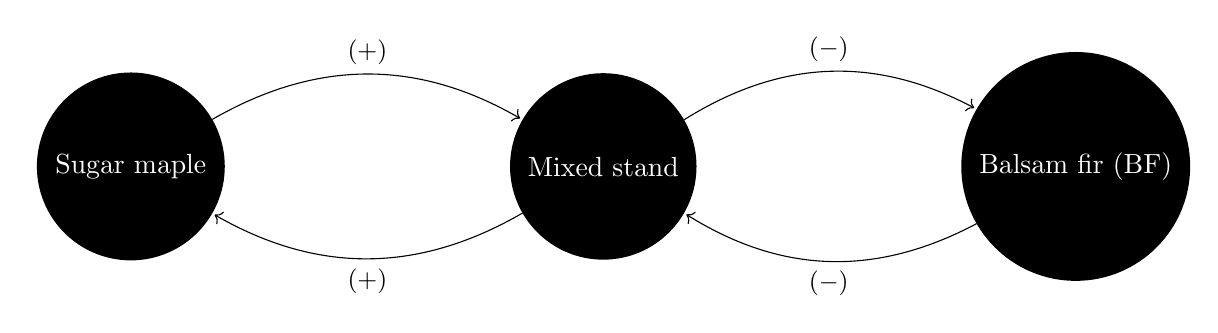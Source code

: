 \tikzstyle{noeud}=[circle,
                                                thick,
                                                minimum size = 2cm,
                                                inner sep =5pt,
                                                draw=black,
                                                fill=black]

\begin{tikzpicture} [->,shorten >=1pt,auto,node distance=6cm]
      \node  [circle,noeud] (SABERS) {\color{white}{Mixed stand}};
      \node [circle,noeud]  (SAB) [right of=SABERS] {\color{white}{Balsam fir (BF)}};
      \node [circle,noeud] (ERS)  [left of=SABERS] {\color{white}{Sugar maple}};

      \path       (SAB) edge [bend left] node {\small{($-$)}} (SABERS);
      \path       (SABERS) edge [bend left] node {\small{($+$)}} (ERS);
      \path       (ERS) edge [bend left] node {\small{($+$)}} (SABERS);
      \path       (SABERS) edge [bend left] node {\small{($-$)}} (SAB);
\end{tikzpicture}
